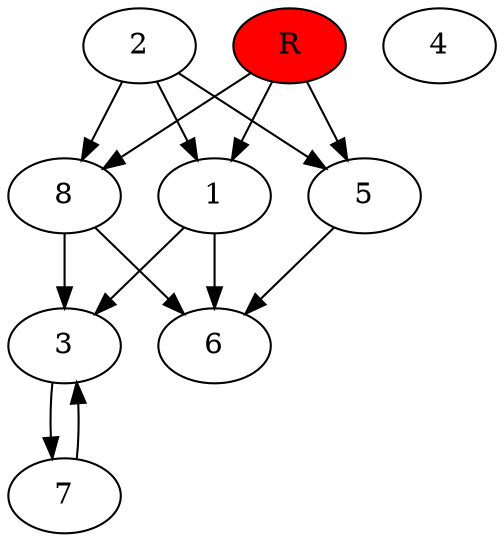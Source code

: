digraph prb701 {
	1
	2
	3
	4
	5
	6
	7
	8
	R [fillcolor="#ff0000" style=filled]
	1 -> 3
	1 -> 6
	2 -> 1
	2 -> 5
	2 -> 8
	3 -> 7
	5 -> 6
	7 -> 3
	8 -> 3
	8 -> 6
	R -> 1
	R -> 5
	R -> 8
}

